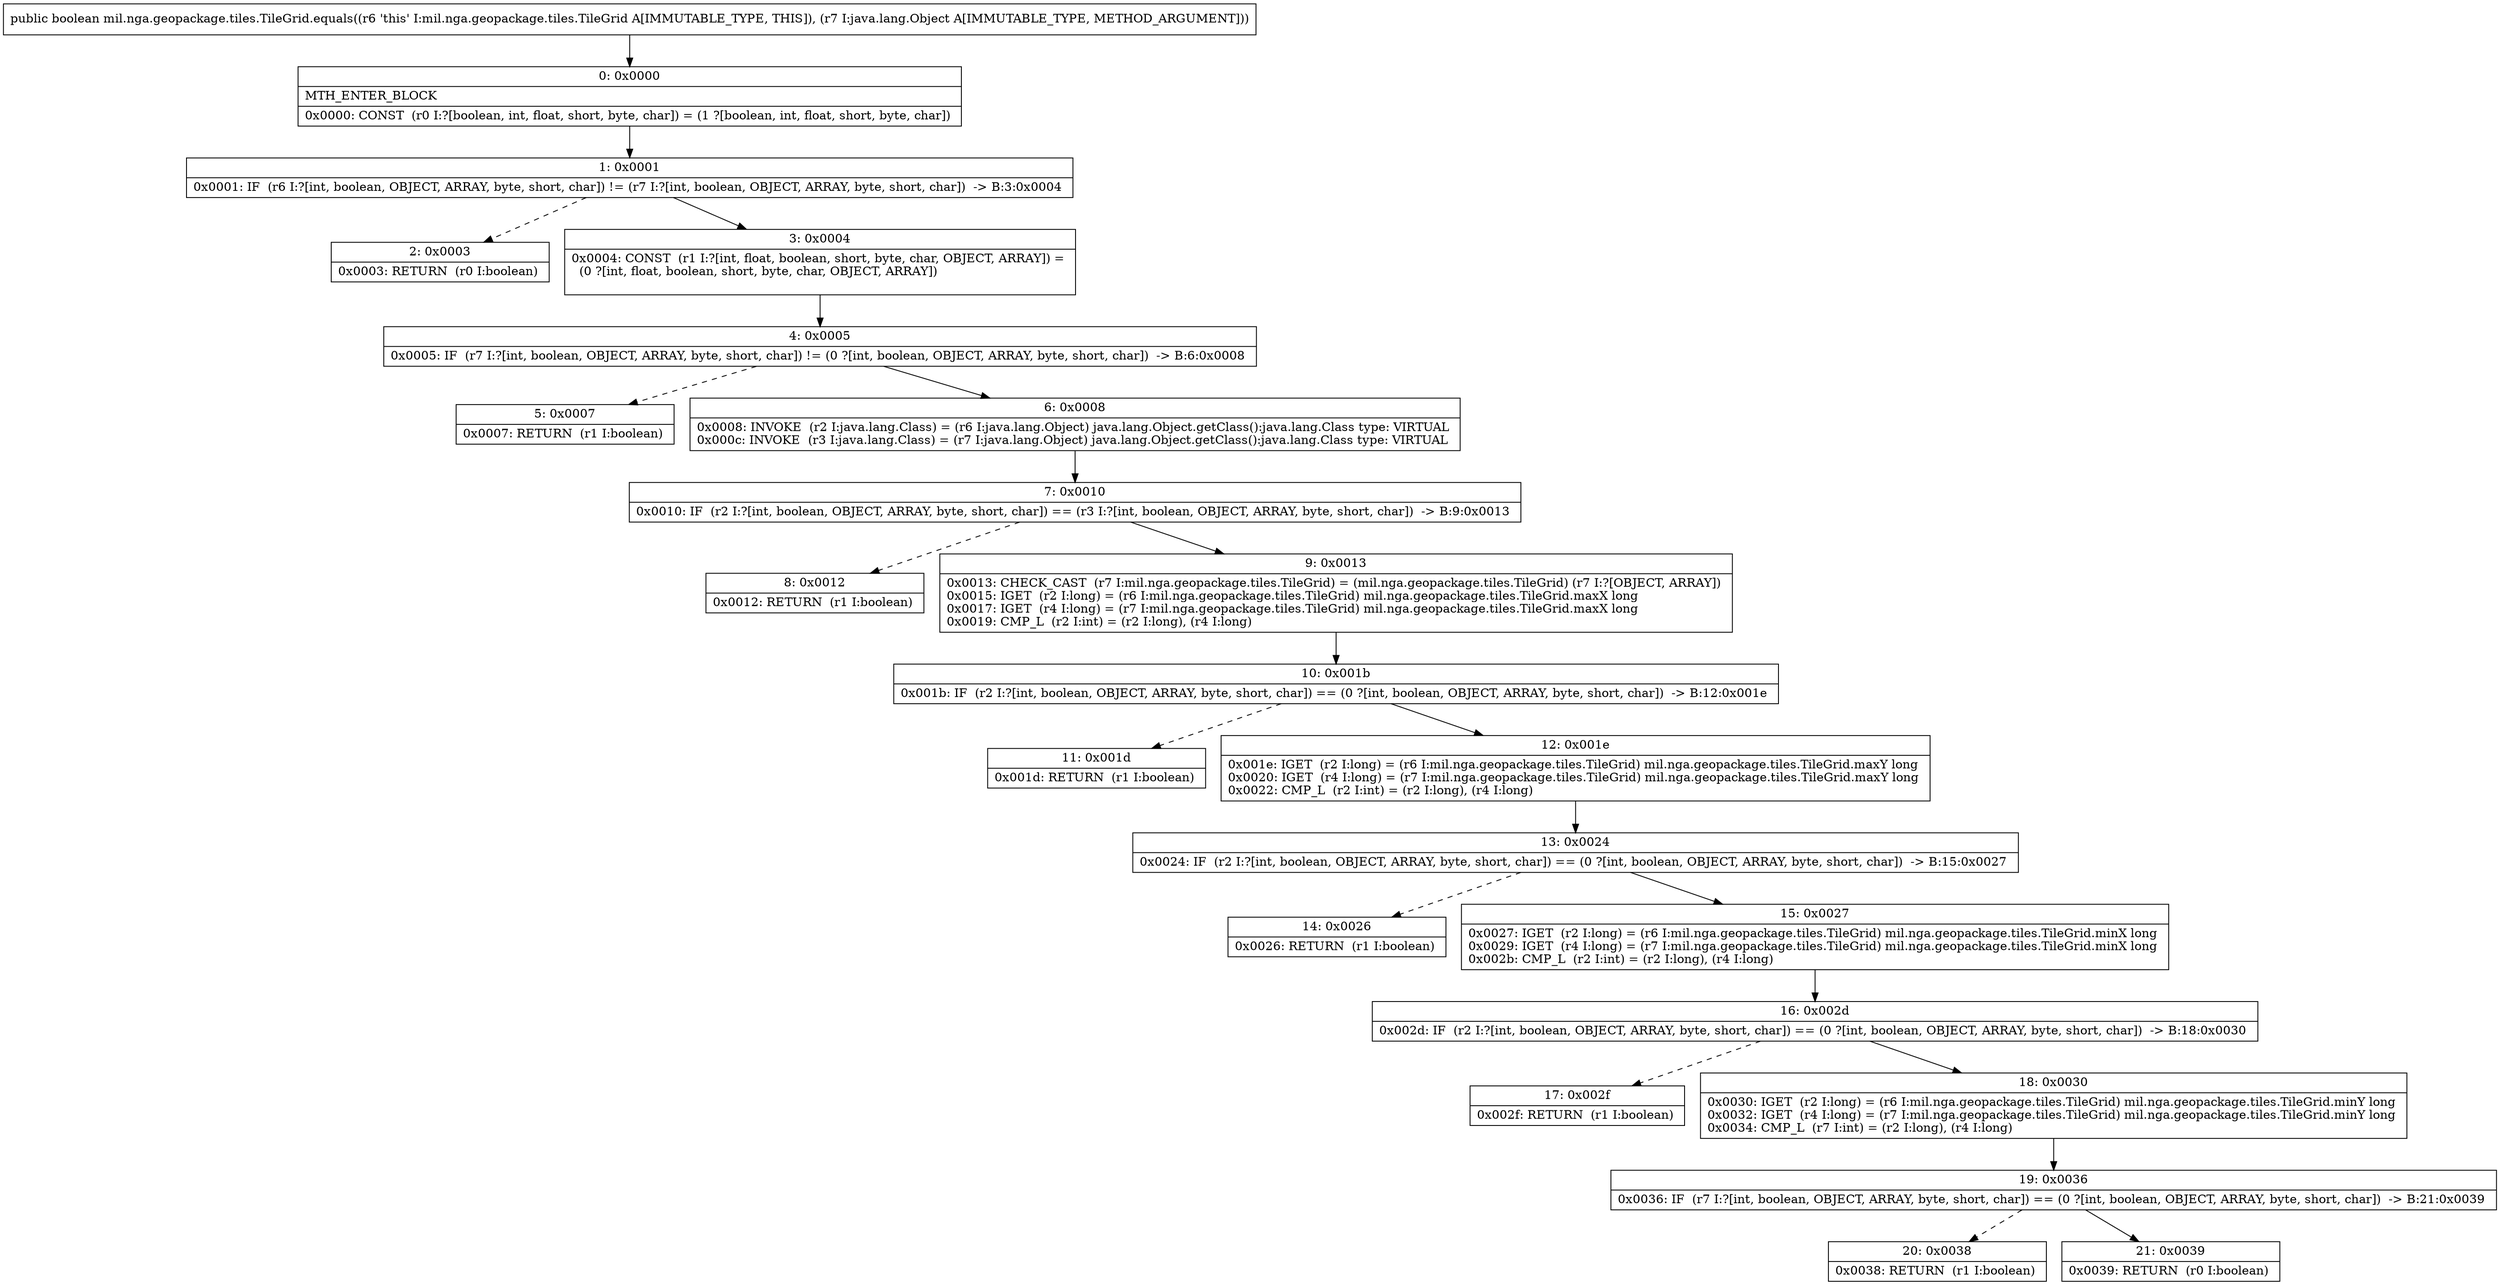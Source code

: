 digraph "CFG formil.nga.geopackage.tiles.TileGrid.equals(Ljava\/lang\/Object;)Z" {
Node_0 [shape=record,label="{0\:\ 0x0000|MTH_ENTER_BLOCK\l|0x0000: CONST  (r0 I:?[boolean, int, float, short, byte, char]) = (1 ?[boolean, int, float, short, byte, char]) \l}"];
Node_1 [shape=record,label="{1\:\ 0x0001|0x0001: IF  (r6 I:?[int, boolean, OBJECT, ARRAY, byte, short, char]) != (r7 I:?[int, boolean, OBJECT, ARRAY, byte, short, char])  \-\> B:3:0x0004 \l}"];
Node_2 [shape=record,label="{2\:\ 0x0003|0x0003: RETURN  (r0 I:boolean) \l}"];
Node_3 [shape=record,label="{3\:\ 0x0004|0x0004: CONST  (r1 I:?[int, float, boolean, short, byte, char, OBJECT, ARRAY]) = \l  (0 ?[int, float, boolean, short, byte, char, OBJECT, ARRAY])\l \l}"];
Node_4 [shape=record,label="{4\:\ 0x0005|0x0005: IF  (r7 I:?[int, boolean, OBJECT, ARRAY, byte, short, char]) != (0 ?[int, boolean, OBJECT, ARRAY, byte, short, char])  \-\> B:6:0x0008 \l}"];
Node_5 [shape=record,label="{5\:\ 0x0007|0x0007: RETURN  (r1 I:boolean) \l}"];
Node_6 [shape=record,label="{6\:\ 0x0008|0x0008: INVOKE  (r2 I:java.lang.Class) = (r6 I:java.lang.Object) java.lang.Object.getClass():java.lang.Class type: VIRTUAL \l0x000c: INVOKE  (r3 I:java.lang.Class) = (r7 I:java.lang.Object) java.lang.Object.getClass():java.lang.Class type: VIRTUAL \l}"];
Node_7 [shape=record,label="{7\:\ 0x0010|0x0010: IF  (r2 I:?[int, boolean, OBJECT, ARRAY, byte, short, char]) == (r3 I:?[int, boolean, OBJECT, ARRAY, byte, short, char])  \-\> B:9:0x0013 \l}"];
Node_8 [shape=record,label="{8\:\ 0x0012|0x0012: RETURN  (r1 I:boolean) \l}"];
Node_9 [shape=record,label="{9\:\ 0x0013|0x0013: CHECK_CAST  (r7 I:mil.nga.geopackage.tiles.TileGrid) = (mil.nga.geopackage.tiles.TileGrid) (r7 I:?[OBJECT, ARRAY]) \l0x0015: IGET  (r2 I:long) = (r6 I:mil.nga.geopackage.tiles.TileGrid) mil.nga.geopackage.tiles.TileGrid.maxX long \l0x0017: IGET  (r4 I:long) = (r7 I:mil.nga.geopackage.tiles.TileGrid) mil.nga.geopackage.tiles.TileGrid.maxX long \l0x0019: CMP_L  (r2 I:int) = (r2 I:long), (r4 I:long) \l}"];
Node_10 [shape=record,label="{10\:\ 0x001b|0x001b: IF  (r2 I:?[int, boolean, OBJECT, ARRAY, byte, short, char]) == (0 ?[int, boolean, OBJECT, ARRAY, byte, short, char])  \-\> B:12:0x001e \l}"];
Node_11 [shape=record,label="{11\:\ 0x001d|0x001d: RETURN  (r1 I:boolean) \l}"];
Node_12 [shape=record,label="{12\:\ 0x001e|0x001e: IGET  (r2 I:long) = (r6 I:mil.nga.geopackage.tiles.TileGrid) mil.nga.geopackage.tiles.TileGrid.maxY long \l0x0020: IGET  (r4 I:long) = (r7 I:mil.nga.geopackage.tiles.TileGrid) mil.nga.geopackage.tiles.TileGrid.maxY long \l0x0022: CMP_L  (r2 I:int) = (r2 I:long), (r4 I:long) \l}"];
Node_13 [shape=record,label="{13\:\ 0x0024|0x0024: IF  (r2 I:?[int, boolean, OBJECT, ARRAY, byte, short, char]) == (0 ?[int, boolean, OBJECT, ARRAY, byte, short, char])  \-\> B:15:0x0027 \l}"];
Node_14 [shape=record,label="{14\:\ 0x0026|0x0026: RETURN  (r1 I:boolean) \l}"];
Node_15 [shape=record,label="{15\:\ 0x0027|0x0027: IGET  (r2 I:long) = (r6 I:mil.nga.geopackage.tiles.TileGrid) mil.nga.geopackage.tiles.TileGrid.minX long \l0x0029: IGET  (r4 I:long) = (r7 I:mil.nga.geopackage.tiles.TileGrid) mil.nga.geopackage.tiles.TileGrid.minX long \l0x002b: CMP_L  (r2 I:int) = (r2 I:long), (r4 I:long) \l}"];
Node_16 [shape=record,label="{16\:\ 0x002d|0x002d: IF  (r2 I:?[int, boolean, OBJECT, ARRAY, byte, short, char]) == (0 ?[int, boolean, OBJECT, ARRAY, byte, short, char])  \-\> B:18:0x0030 \l}"];
Node_17 [shape=record,label="{17\:\ 0x002f|0x002f: RETURN  (r1 I:boolean) \l}"];
Node_18 [shape=record,label="{18\:\ 0x0030|0x0030: IGET  (r2 I:long) = (r6 I:mil.nga.geopackage.tiles.TileGrid) mil.nga.geopackage.tiles.TileGrid.minY long \l0x0032: IGET  (r4 I:long) = (r7 I:mil.nga.geopackage.tiles.TileGrid) mil.nga.geopackage.tiles.TileGrid.minY long \l0x0034: CMP_L  (r7 I:int) = (r2 I:long), (r4 I:long) \l}"];
Node_19 [shape=record,label="{19\:\ 0x0036|0x0036: IF  (r7 I:?[int, boolean, OBJECT, ARRAY, byte, short, char]) == (0 ?[int, boolean, OBJECT, ARRAY, byte, short, char])  \-\> B:21:0x0039 \l}"];
Node_20 [shape=record,label="{20\:\ 0x0038|0x0038: RETURN  (r1 I:boolean) \l}"];
Node_21 [shape=record,label="{21\:\ 0x0039|0x0039: RETURN  (r0 I:boolean) \l}"];
MethodNode[shape=record,label="{public boolean mil.nga.geopackage.tiles.TileGrid.equals((r6 'this' I:mil.nga.geopackage.tiles.TileGrid A[IMMUTABLE_TYPE, THIS]), (r7 I:java.lang.Object A[IMMUTABLE_TYPE, METHOD_ARGUMENT])) }"];
MethodNode -> Node_0;
Node_0 -> Node_1;
Node_1 -> Node_2[style=dashed];
Node_1 -> Node_3;
Node_3 -> Node_4;
Node_4 -> Node_5[style=dashed];
Node_4 -> Node_6;
Node_6 -> Node_7;
Node_7 -> Node_8[style=dashed];
Node_7 -> Node_9;
Node_9 -> Node_10;
Node_10 -> Node_11[style=dashed];
Node_10 -> Node_12;
Node_12 -> Node_13;
Node_13 -> Node_14[style=dashed];
Node_13 -> Node_15;
Node_15 -> Node_16;
Node_16 -> Node_17[style=dashed];
Node_16 -> Node_18;
Node_18 -> Node_19;
Node_19 -> Node_20[style=dashed];
Node_19 -> Node_21;
}

